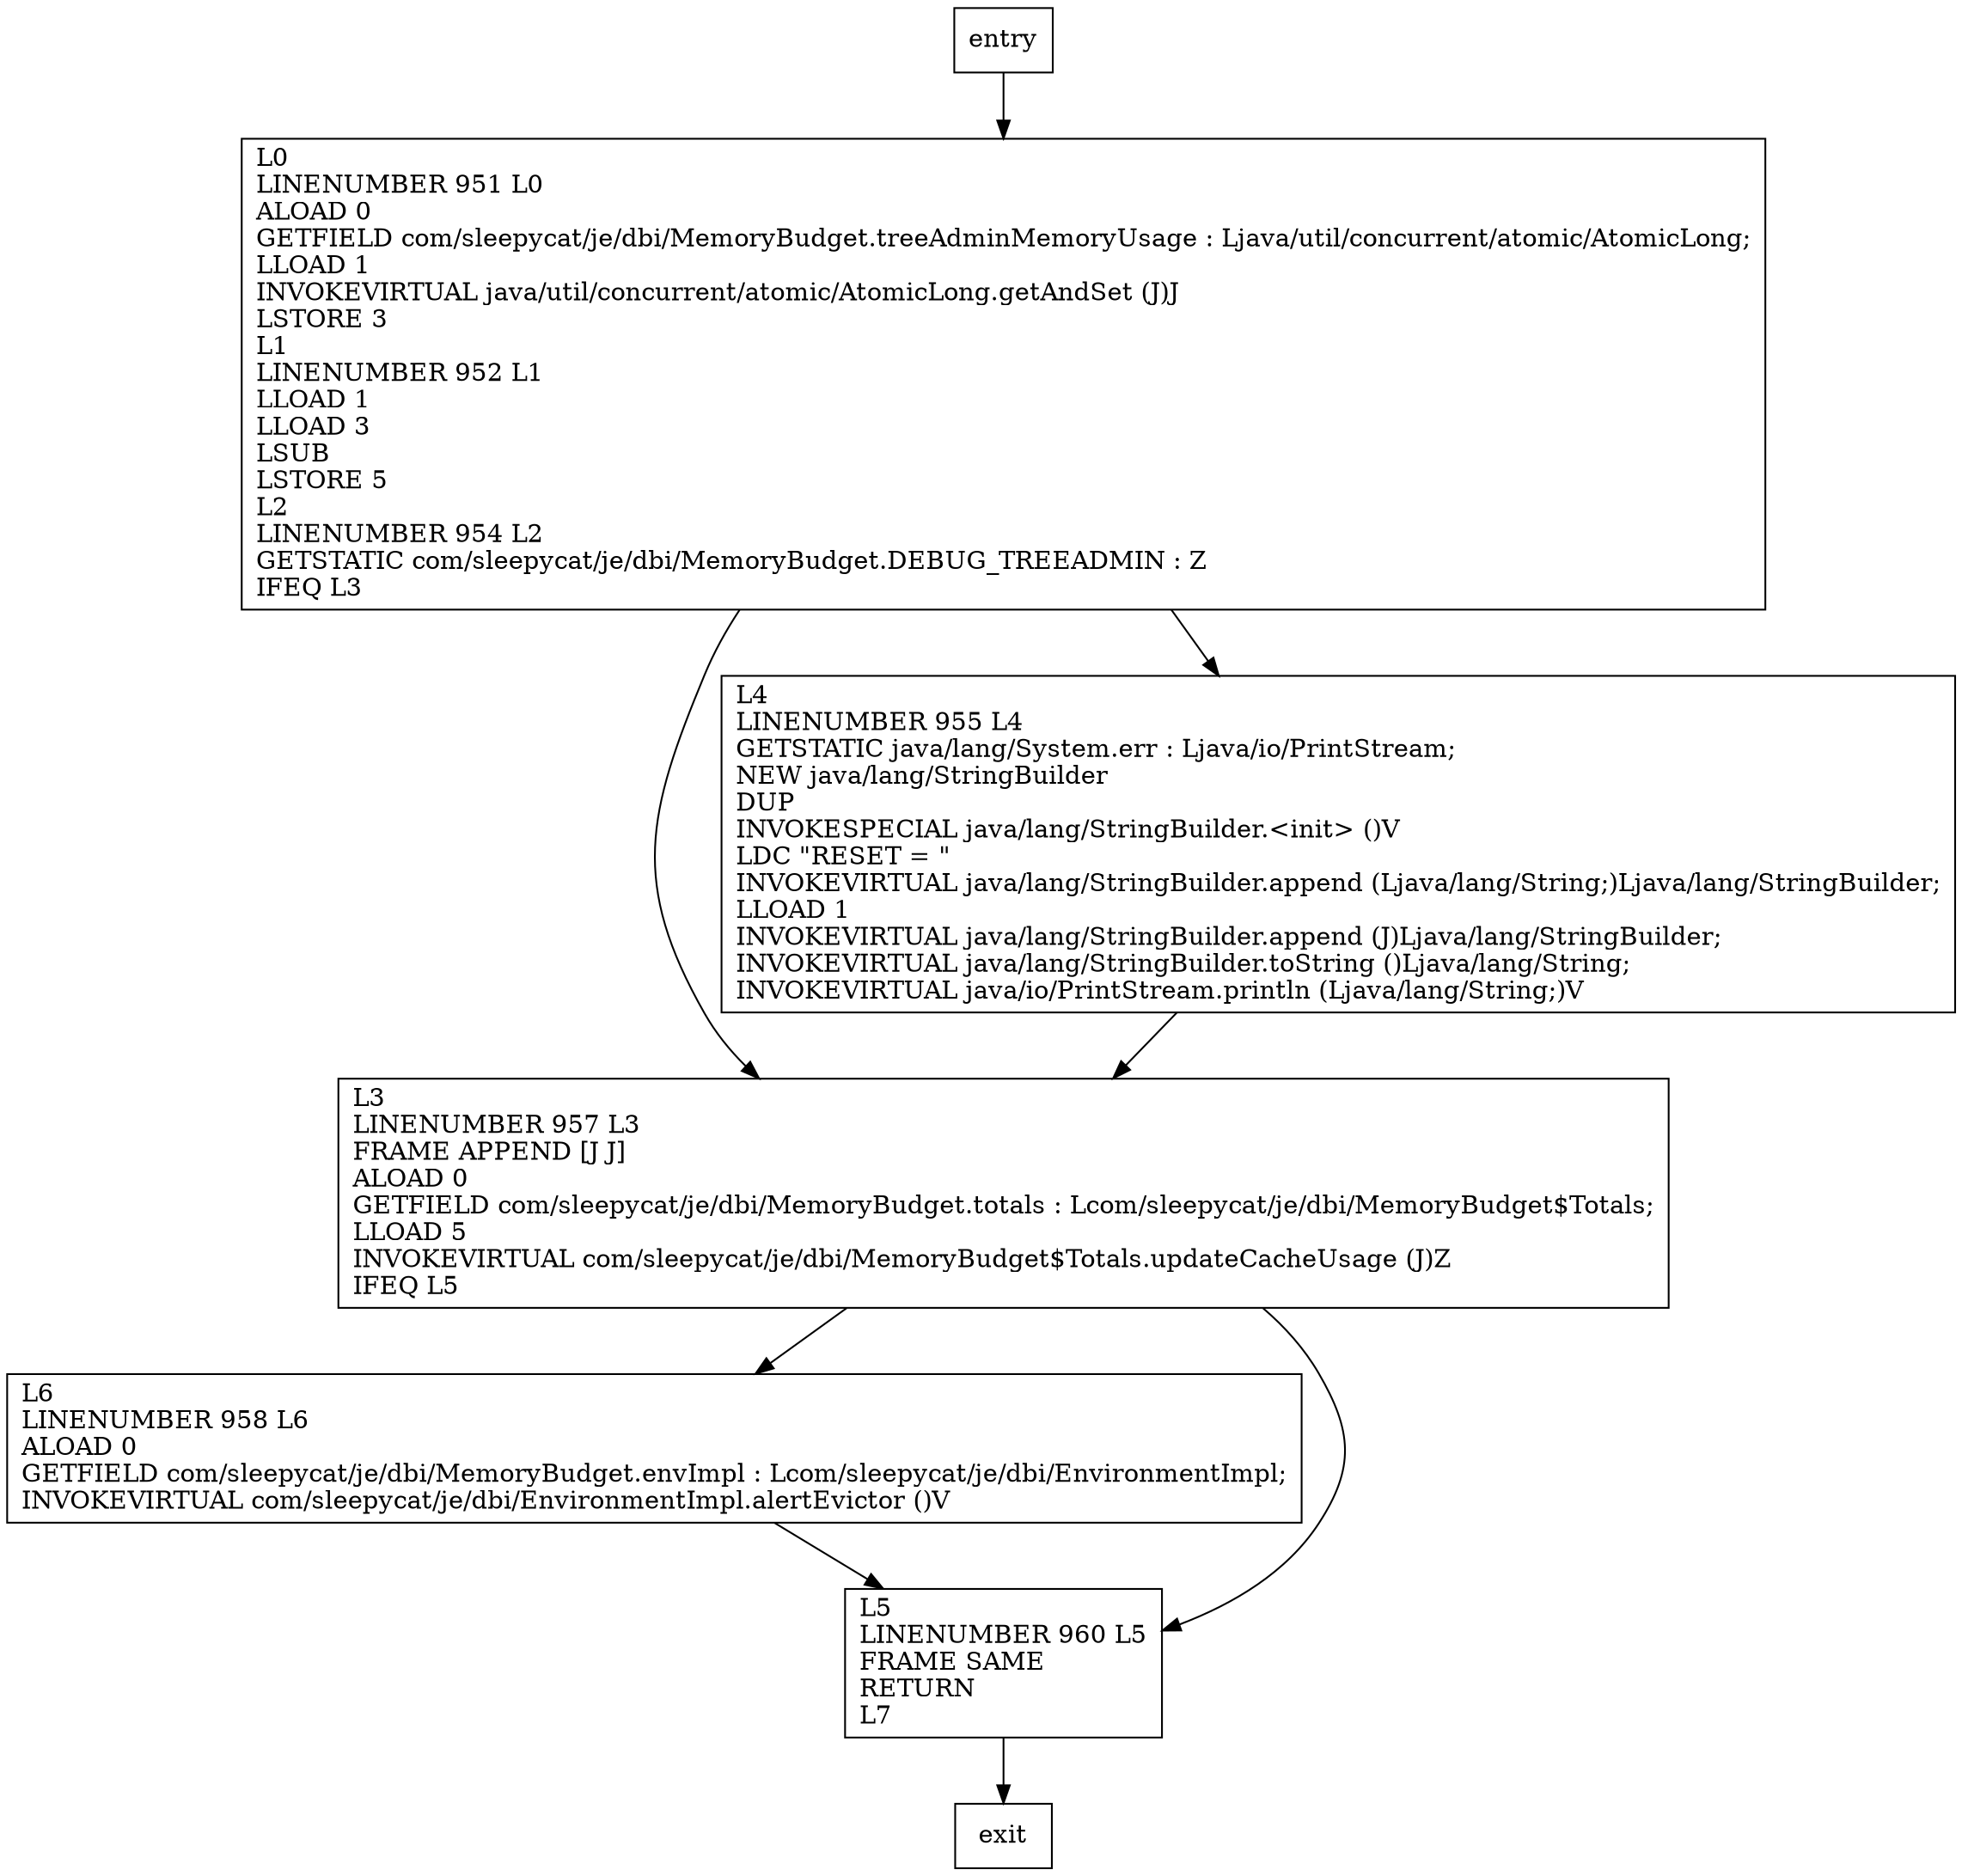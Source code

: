 digraph refreshTreeAdminMemoryUsage {
node [shape=record];
953211914 [label="L3\lLINENUMBER 957 L3\lFRAME APPEND [J J]\lALOAD 0\lGETFIELD com/sleepycat/je/dbi/MemoryBudget.totals : Lcom/sleepycat/je/dbi/MemoryBudget$Totals;\lLLOAD 5\lINVOKEVIRTUAL com/sleepycat/je/dbi/MemoryBudget$Totals.updateCacheUsage (J)Z\lIFEQ L5\l"];
315199520 [label="L0\lLINENUMBER 951 L0\lALOAD 0\lGETFIELD com/sleepycat/je/dbi/MemoryBudget.treeAdminMemoryUsage : Ljava/util/concurrent/atomic/AtomicLong;\lLLOAD 1\lINVOKEVIRTUAL java/util/concurrent/atomic/AtomicLong.getAndSet (J)J\lLSTORE 3\lL1\lLINENUMBER 952 L1\lLLOAD 1\lLLOAD 3\lLSUB\lLSTORE 5\lL2\lLINENUMBER 954 L2\lGETSTATIC com/sleepycat/je/dbi/MemoryBudget.DEBUG_TREEADMIN : Z\lIFEQ L3\l"];
868884520 [label="L6\lLINENUMBER 958 L6\lALOAD 0\lGETFIELD com/sleepycat/je/dbi/MemoryBudget.envImpl : Lcom/sleepycat/je/dbi/EnvironmentImpl;\lINVOKEVIRTUAL com/sleepycat/je/dbi/EnvironmentImpl.alertEvictor ()V\l"];
1066769886 [label="L4\lLINENUMBER 955 L4\lGETSTATIC java/lang/System.err : Ljava/io/PrintStream;\lNEW java/lang/StringBuilder\lDUP\lINVOKESPECIAL java/lang/StringBuilder.\<init\> ()V\lLDC \"RESET = \"\lINVOKEVIRTUAL java/lang/StringBuilder.append (Ljava/lang/String;)Ljava/lang/StringBuilder;\lLLOAD 1\lINVOKEVIRTUAL java/lang/StringBuilder.append (J)Ljava/lang/StringBuilder;\lINVOKEVIRTUAL java/lang/StringBuilder.toString ()Ljava/lang/String;\lINVOKEVIRTUAL java/io/PrintStream.println (Ljava/lang/String;)V\l"];
1843197219 [label="L5\lLINENUMBER 960 L5\lFRAME SAME\lRETURN\lL7\l"];
entry;
exit;
entry -> 315199520
953211914 -> 868884520
953211914 -> 1843197219
315199520 -> 953211914
315199520 -> 1066769886
868884520 -> 1843197219
1066769886 -> 953211914
1843197219 -> exit
}
